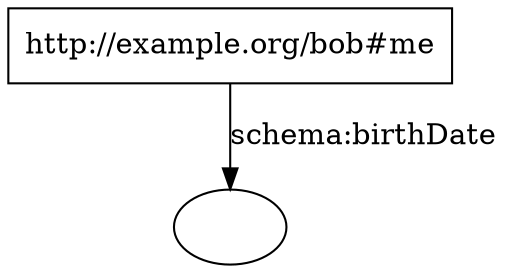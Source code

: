 digraph G {
  b0 [label="" pos="3.5,0!"];
  bob [label="http://example.org/bob#me" shape=rect pos="0,0!"];
  bob -> b0 [label="schema:birthDate "];
}
